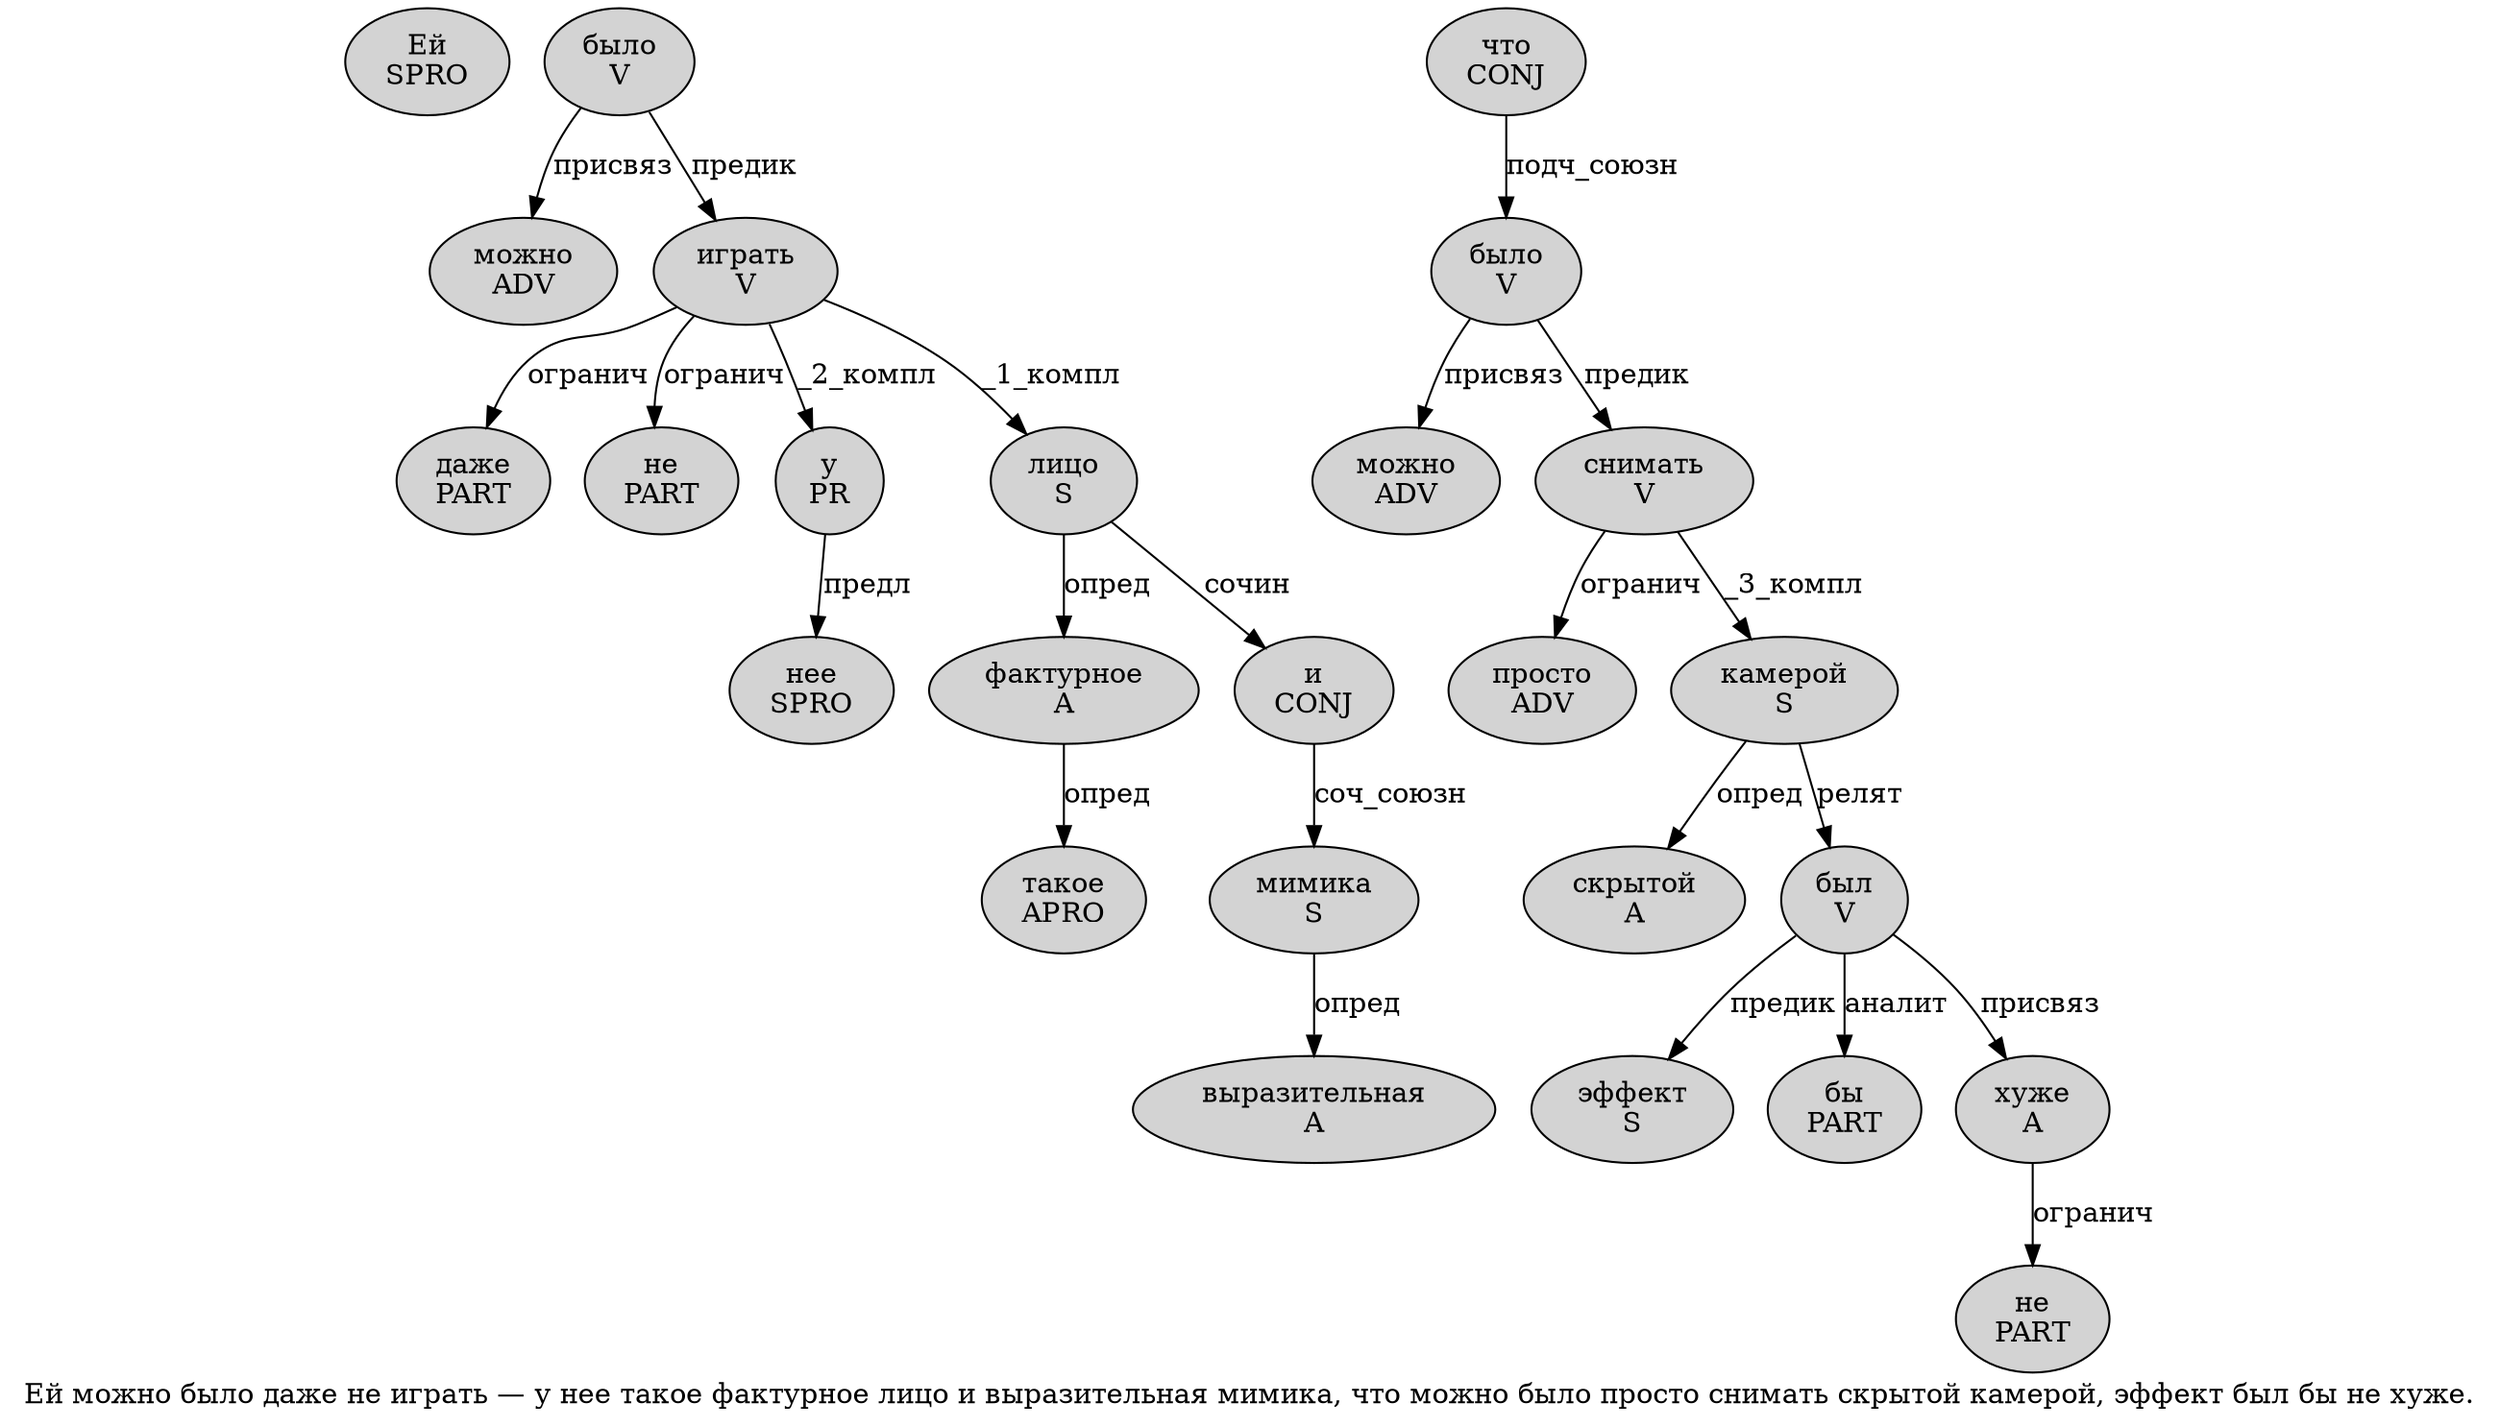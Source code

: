 digraph SENTENCE_2331 {
	graph [label="Ей можно было даже не играть — у нее такое фактурное лицо и выразительная мимика, что можно было просто снимать скрытой камерой, эффект был бы не хуже."]
	node [style=filled]
		0 [label="Ей
SPRO" color="" fillcolor=lightgray penwidth=1 shape=ellipse]
		1 [label="можно
ADV" color="" fillcolor=lightgray penwidth=1 shape=ellipse]
		2 [label="было
V" color="" fillcolor=lightgray penwidth=1 shape=ellipse]
		3 [label="даже
PART" color="" fillcolor=lightgray penwidth=1 shape=ellipse]
		4 [label="не
PART" color="" fillcolor=lightgray penwidth=1 shape=ellipse]
		5 [label="играть
V" color="" fillcolor=lightgray penwidth=1 shape=ellipse]
		7 [label="у
PR" color="" fillcolor=lightgray penwidth=1 shape=ellipse]
		8 [label="нее
SPRO" color="" fillcolor=lightgray penwidth=1 shape=ellipse]
		9 [label="такое
APRO" color="" fillcolor=lightgray penwidth=1 shape=ellipse]
		10 [label="фактурное
A" color="" fillcolor=lightgray penwidth=1 shape=ellipse]
		11 [label="лицо
S" color="" fillcolor=lightgray penwidth=1 shape=ellipse]
		12 [label="и
CONJ" color="" fillcolor=lightgray penwidth=1 shape=ellipse]
		13 [label="выразительная
A" color="" fillcolor=lightgray penwidth=1 shape=ellipse]
		14 [label="мимика
S" color="" fillcolor=lightgray penwidth=1 shape=ellipse]
		16 [label="что
CONJ" color="" fillcolor=lightgray penwidth=1 shape=ellipse]
		17 [label="можно
ADV" color="" fillcolor=lightgray penwidth=1 shape=ellipse]
		18 [label="было
V" color="" fillcolor=lightgray penwidth=1 shape=ellipse]
		19 [label="просто
ADV" color="" fillcolor=lightgray penwidth=1 shape=ellipse]
		20 [label="снимать
V" color="" fillcolor=lightgray penwidth=1 shape=ellipse]
		21 [label="скрытой
A" color="" fillcolor=lightgray penwidth=1 shape=ellipse]
		22 [label="камерой
S" color="" fillcolor=lightgray penwidth=1 shape=ellipse]
		24 [label="эффект
S" color="" fillcolor=lightgray penwidth=1 shape=ellipse]
		25 [label="был
V" color="" fillcolor=lightgray penwidth=1 shape=ellipse]
		26 [label="бы
PART" color="" fillcolor=lightgray penwidth=1 shape=ellipse]
		27 [label="не
PART" color="" fillcolor=lightgray penwidth=1 shape=ellipse]
		28 [label="хуже
A" color="" fillcolor=lightgray penwidth=1 shape=ellipse]
			11 -> 10 [label="опред"]
			11 -> 12 [label="сочин"]
			22 -> 21 [label="опред"]
			22 -> 25 [label="релят"]
			16 -> 18 [label="подч_союзн"]
			18 -> 17 [label="присвяз"]
			18 -> 20 [label="предик"]
			28 -> 27 [label="огранич"]
			10 -> 9 [label="опред"]
			25 -> 24 [label="предик"]
			25 -> 26 [label="аналит"]
			25 -> 28 [label="присвяз"]
			2 -> 1 [label="присвяз"]
			2 -> 5 [label="предик"]
			12 -> 14 [label="соч_союзн"]
			5 -> 3 [label="огранич"]
			5 -> 4 [label="огранич"]
			5 -> 7 [label="_2_компл"]
			5 -> 11 [label="_1_компл"]
			7 -> 8 [label="предл"]
			20 -> 19 [label="огранич"]
			20 -> 22 [label="_3_компл"]
			14 -> 13 [label="опред"]
}